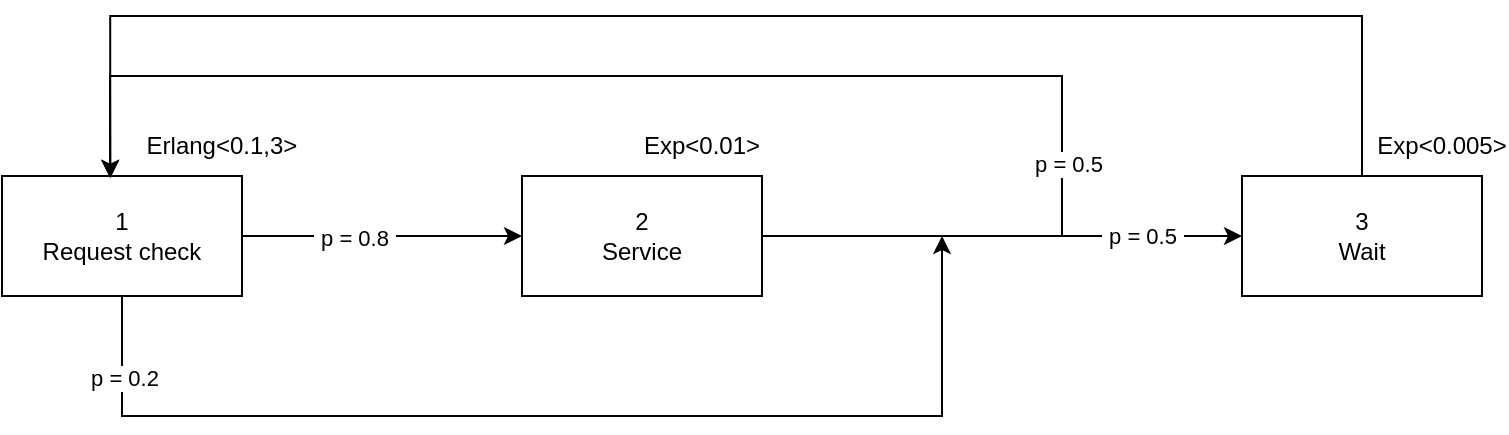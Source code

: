 <mxfile version="15.8.9" type="device"><diagram id="MMIlxZSuf-QkOrw6HARO" name="Page-1"><mxGraphModel dx="1185" dy="588" grid="1" gridSize="10" guides="1" tooltips="1" connect="1" arrows="1" fold="1" page="1" pageScale="1" pageWidth="827" pageHeight="1169" math="0" shadow="0"><root><mxCell id="0"/><mxCell id="1" parent="0"/><mxCell id="j3j_MOu3tzWzSKPDt37Y-4" style="edgeStyle=orthogonalEdgeStyle;rounded=0;orthogonalLoop=1;jettySize=auto;html=1;" edge="1" parent="1" source="j3j_MOu3tzWzSKPDt37Y-1" target="j3j_MOu3tzWzSKPDt37Y-2"><mxGeometry relative="1" as="geometry"/></mxCell><mxCell id="j3j_MOu3tzWzSKPDt37Y-9" value="&amp;nbsp;p = 0.8&amp;nbsp;" style="edgeLabel;html=1;align=center;verticalAlign=middle;resizable=0;points=[];" vertex="1" connectable="0" parent="j3j_MOu3tzWzSKPDt37Y-4"><mxGeometry x="-0.202" y="-1" relative="1" as="geometry"><mxPoint as="offset"/></mxGeometry></mxCell><mxCell id="j3j_MOu3tzWzSKPDt37Y-6" style="edgeStyle=orthogonalEdgeStyle;rounded=0;orthogonalLoop=1;jettySize=auto;html=1;" edge="1" parent="1" source="j3j_MOu3tzWzSKPDt37Y-1"><mxGeometry relative="1" as="geometry"><mxPoint x="510" y="150" as="targetPoint"/><Array as="points"><mxPoint x="100" y="240"/></Array></mxGeometry></mxCell><mxCell id="j3j_MOu3tzWzSKPDt37Y-10" value="p = 0.2" style="edgeLabel;html=1;align=center;verticalAlign=middle;resizable=0;points=[];" vertex="1" connectable="0" parent="j3j_MOu3tzWzSKPDt37Y-6"><mxGeometry x="-0.854" y="1" relative="1" as="geometry"><mxPoint as="offset"/></mxGeometry></mxCell><mxCell id="j3j_MOu3tzWzSKPDt37Y-1" value="1&lt;br&gt;Request check" style="rounded=0;whiteSpace=wrap;html=1;" vertex="1" parent="1"><mxGeometry x="40" y="120" width="120" height="60" as="geometry"/></mxCell><mxCell id="j3j_MOu3tzWzSKPDt37Y-5" style="edgeStyle=orthogonalEdgeStyle;rounded=0;orthogonalLoop=1;jettySize=auto;html=1;" edge="1" parent="1" source="j3j_MOu3tzWzSKPDt37Y-2" target="j3j_MOu3tzWzSKPDt37Y-3"><mxGeometry relative="1" as="geometry"><Array as="points"><mxPoint x="580" y="150"/><mxPoint x="580" y="150"/></Array></mxGeometry></mxCell><mxCell id="j3j_MOu3tzWzSKPDt37Y-14" value="&amp;nbsp;p = 0.5&amp;nbsp;" style="edgeLabel;html=1;align=center;verticalAlign=middle;resizable=0;points=[];" vertex="1" connectable="0" parent="j3j_MOu3tzWzSKPDt37Y-5"><mxGeometry x="0.583" relative="1" as="geometry"><mxPoint as="offset"/></mxGeometry></mxCell><mxCell id="j3j_MOu3tzWzSKPDt37Y-2" value="2&lt;br&gt;Service" style="rounded=0;whiteSpace=wrap;html=1;" vertex="1" parent="1"><mxGeometry x="300" y="120" width="120" height="60" as="geometry"/></mxCell><mxCell id="j3j_MOu3tzWzSKPDt37Y-16" style="edgeStyle=orthogonalEdgeStyle;rounded=0;orthogonalLoop=1;jettySize=auto;html=1;entryX=0.451;entryY=0.019;entryDx=0;entryDy=0;entryPerimeter=0;" edge="1" parent="1" source="j3j_MOu3tzWzSKPDt37Y-3" target="j3j_MOu3tzWzSKPDt37Y-1"><mxGeometry relative="1" as="geometry"><mxPoint x="90" y="40" as="targetPoint"/><Array as="points"><mxPoint x="720" y="40"/><mxPoint x="94" y="40"/></Array></mxGeometry></mxCell><mxCell id="j3j_MOu3tzWzSKPDt37Y-3" value="3&lt;br&gt;Wait" style="rounded=0;whiteSpace=wrap;html=1;" vertex="1" parent="1"><mxGeometry x="660" y="120" width="120" height="60" as="geometry"/></mxCell><mxCell id="j3j_MOu3tzWzSKPDt37Y-7" value="" style="endArrow=classic;html=1;rounded=0;entryX=0.451;entryY=0.014;entryDx=0;entryDy=0;entryPerimeter=0;" edge="1" parent="1" target="j3j_MOu3tzWzSKPDt37Y-1"><mxGeometry width="50" height="50" relative="1" as="geometry"><mxPoint x="570" y="150" as="sourcePoint"/><mxPoint x="570" y="60" as="targetPoint"/><Array as="points"><mxPoint x="570" y="130"/><mxPoint x="570" y="70"/><mxPoint x="94" y="70"/></Array></mxGeometry></mxCell><mxCell id="j3j_MOu3tzWzSKPDt37Y-13" value="p = 0.5" style="edgeLabel;html=1;align=center;verticalAlign=middle;resizable=0;points=[];" vertex="1" connectable="0" parent="j3j_MOu3tzWzSKPDt37Y-7"><mxGeometry x="-0.879" y="-3" relative="1" as="geometry"><mxPoint as="offset"/></mxGeometry></mxCell><mxCell id="j3j_MOu3tzWzSKPDt37Y-11" value="Erlang&amp;lt;0.1,3&amp;gt;" style="text;html=1;strokeColor=none;fillColor=none;align=center;verticalAlign=middle;whiteSpace=wrap;rounded=0;" vertex="1" parent="1"><mxGeometry x="120" y="90" width="60" height="30" as="geometry"/></mxCell><mxCell id="j3j_MOu3tzWzSKPDt37Y-12" value="Exp&amp;lt;0.01&amp;gt;" style="text;html=1;strokeColor=none;fillColor=none;align=center;verticalAlign=middle;whiteSpace=wrap;rounded=0;" vertex="1" parent="1"><mxGeometry x="360" y="90" width="60" height="30" as="geometry"/></mxCell><mxCell id="j3j_MOu3tzWzSKPDt37Y-15" value="Exp&amp;lt;0.005&amp;gt;" style="text;html=1;strokeColor=none;fillColor=none;align=center;verticalAlign=middle;whiteSpace=wrap;rounded=0;" vertex="1" parent="1"><mxGeometry x="730" y="90" width="60" height="30" as="geometry"/></mxCell></root></mxGraphModel></diagram></mxfile>